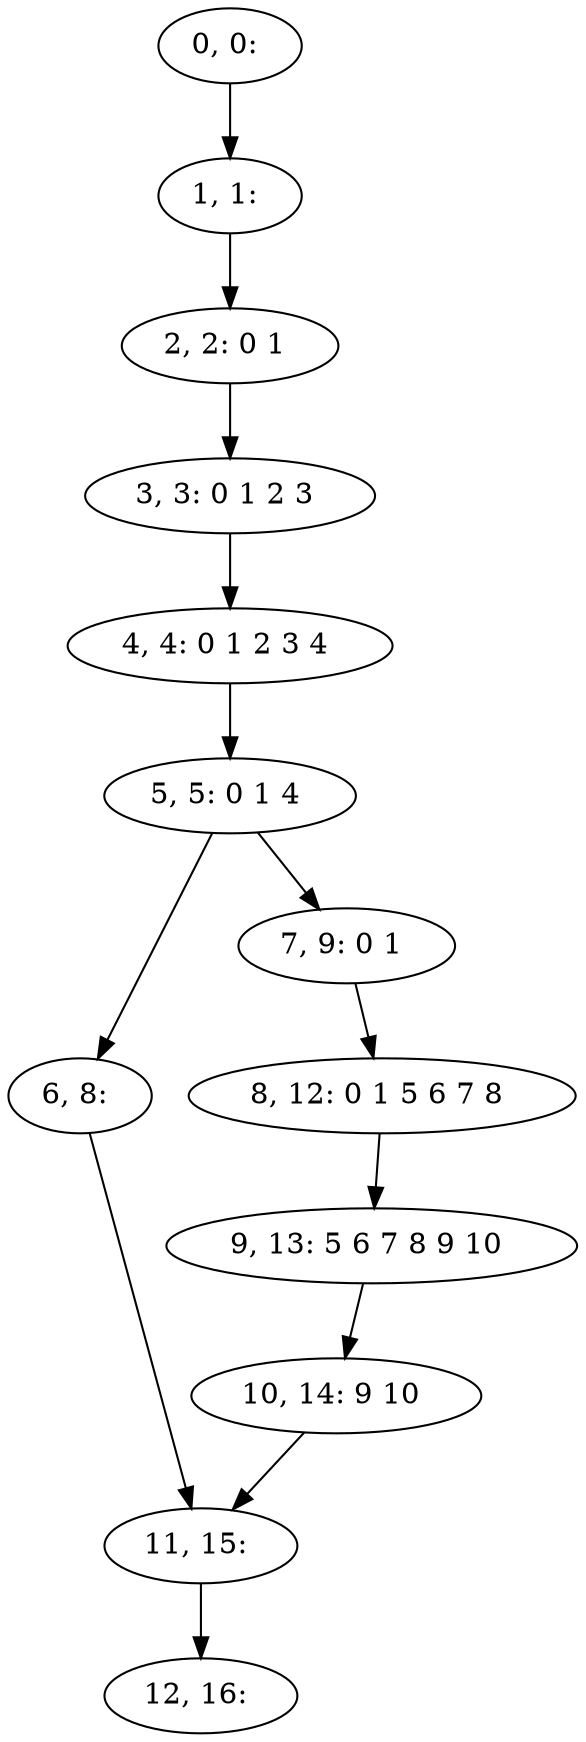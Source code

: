digraph G {
0[label="0, 0: "];
1[label="1, 1: "];
2[label="2, 2: 0 1 "];
3[label="3, 3: 0 1 2 3 "];
4[label="4, 4: 0 1 2 3 4 "];
5[label="5, 5: 0 1 4 "];
6[label="6, 8: "];
7[label="7, 9: 0 1 "];
8[label="8, 12: 0 1 5 6 7 8 "];
9[label="9, 13: 5 6 7 8 9 10 "];
10[label="10, 14: 9 10 "];
11[label="11, 15: "];
12[label="12, 16: "];
0->1 ;
1->2 ;
2->3 ;
3->4 ;
4->5 ;
5->6 ;
5->7 ;
6->11 ;
7->8 ;
8->9 ;
9->10 ;
10->11 ;
11->12 ;
}
